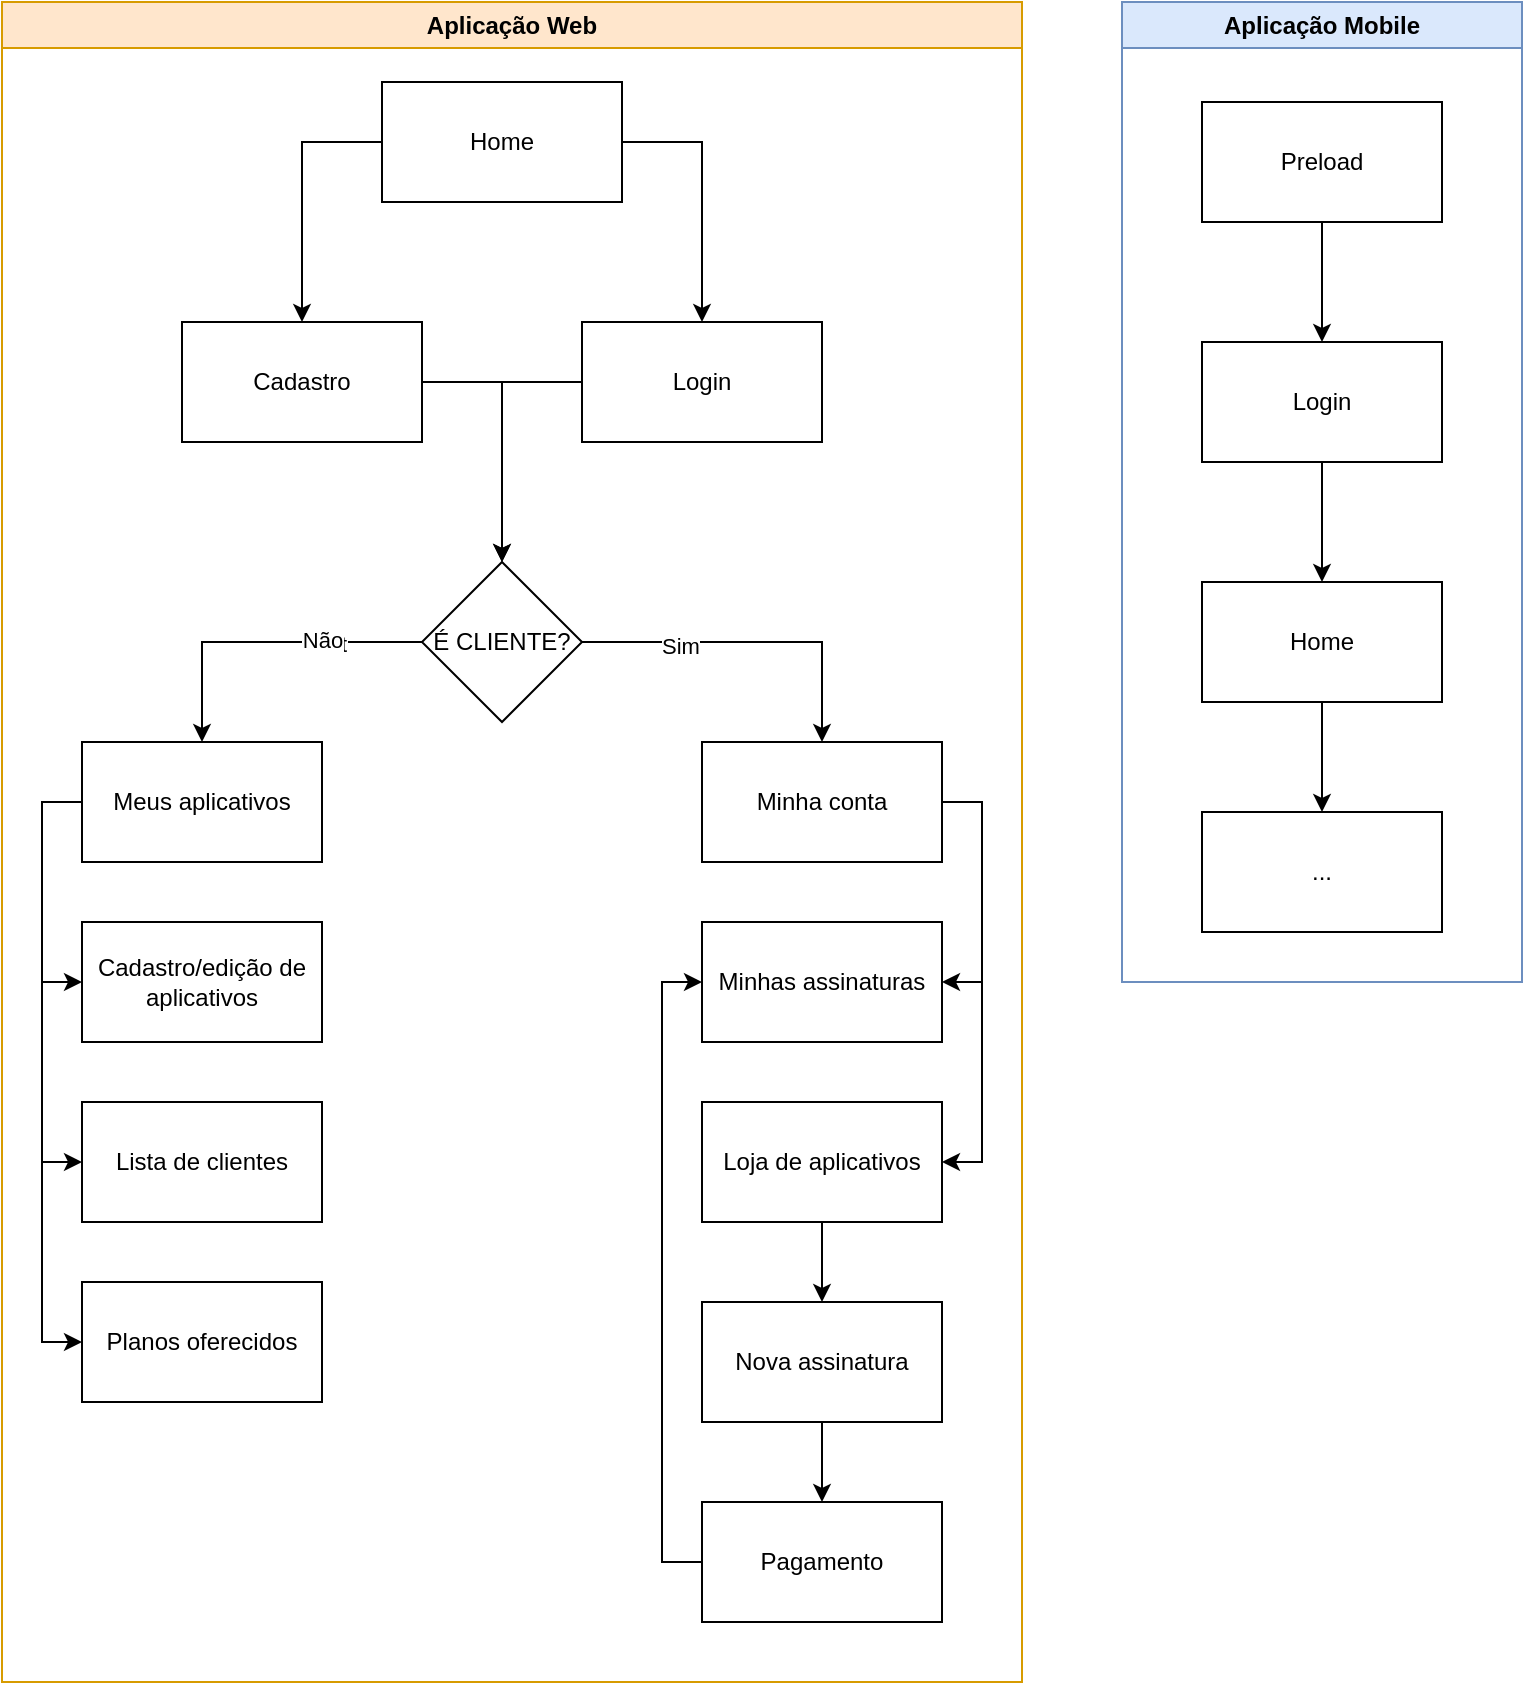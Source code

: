 <mxfile version="24.5.4" type="device">
  <diagram id="C5RBs43oDa-KdzZeNtuy" name="Page-1">
    <mxGraphModel dx="1003" dy="640" grid="1" gridSize="10" guides="1" tooltips="1" connect="1" arrows="1" fold="1" page="1" pageScale="1" pageWidth="827" pageHeight="1169" math="0" shadow="0">
      <root>
        <mxCell id="WIyWlLk6GJQsqaUBKTNV-0" />
        <mxCell id="WIyWlLk6GJQsqaUBKTNV-1" parent="WIyWlLk6GJQsqaUBKTNV-0" />
        <mxCell id="C9Z2wbTBvSyo4Lh1Zctc-8" style="edgeStyle=orthogonalEdgeStyle;rounded=0;orthogonalLoop=1;jettySize=auto;html=1;exitX=0;exitY=0.5;exitDx=0;exitDy=0;" edge="1" parent="WIyWlLk6GJQsqaUBKTNV-1" source="C9Z2wbTBvSyo4Lh1Zctc-5" target="C9Z2wbTBvSyo4Lh1Zctc-7">
          <mxGeometry relative="1" as="geometry" />
        </mxCell>
        <mxCell id="C9Z2wbTBvSyo4Lh1Zctc-9" style="edgeStyle=orthogonalEdgeStyle;rounded=0;orthogonalLoop=1;jettySize=auto;html=1;exitX=1;exitY=0.5;exitDx=0;exitDy=0;" edge="1" parent="WIyWlLk6GJQsqaUBKTNV-1" source="C9Z2wbTBvSyo4Lh1Zctc-5" target="C9Z2wbTBvSyo4Lh1Zctc-6">
          <mxGeometry relative="1" as="geometry" />
        </mxCell>
        <mxCell id="C9Z2wbTBvSyo4Lh1Zctc-5" value="Home" style="rounded=0;whiteSpace=wrap;html=1;" vertex="1" parent="WIyWlLk6GJQsqaUBKTNV-1">
          <mxGeometry x="230" y="220" width="120" height="60" as="geometry" />
        </mxCell>
        <mxCell id="C9Z2wbTBvSyo4Lh1Zctc-12" style="edgeStyle=orthogonalEdgeStyle;rounded=0;orthogonalLoop=1;jettySize=auto;html=1;exitX=0;exitY=0.5;exitDx=0;exitDy=0;entryX=0.5;entryY=0;entryDx=0;entryDy=0;" edge="1" parent="WIyWlLk6GJQsqaUBKTNV-1" source="C9Z2wbTBvSyo4Lh1Zctc-6" target="C9Z2wbTBvSyo4Lh1Zctc-10">
          <mxGeometry relative="1" as="geometry" />
        </mxCell>
        <mxCell id="C9Z2wbTBvSyo4Lh1Zctc-6" value="Login" style="rounded=0;whiteSpace=wrap;html=1;" vertex="1" parent="WIyWlLk6GJQsqaUBKTNV-1">
          <mxGeometry x="330" y="340" width="120" height="60" as="geometry" />
        </mxCell>
        <mxCell id="C9Z2wbTBvSyo4Lh1Zctc-11" style="edgeStyle=orthogonalEdgeStyle;rounded=0;orthogonalLoop=1;jettySize=auto;html=1;exitX=1;exitY=0.5;exitDx=0;exitDy=0;entryX=0.5;entryY=0;entryDx=0;entryDy=0;" edge="1" parent="WIyWlLk6GJQsqaUBKTNV-1" source="C9Z2wbTBvSyo4Lh1Zctc-7" target="C9Z2wbTBvSyo4Lh1Zctc-10">
          <mxGeometry relative="1" as="geometry" />
        </mxCell>
        <mxCell id="C9Z2wbTBvSyo4Lh1Zctc-7" value="Cadastro" style="rounded=0;whiteSpace=wrap;html=1;" vertex="1" parent="WIyWlLk6GJQsqaUBKTNV-1">
          <mxGeometry x="130" y="340" width="120" height="60" as="geometry" />
        </mxCell>
        <mxCell id="C9Z2wbTBvSyo4Lh1Zctc-15" style="edgeStyle=orthogonalEdgeStyle;rounded=0;orthogonalLoop=1;jettySize=auto;html=1;exitX=0;exitY=0.5;exitDx=0;exitDy=0;entryX=0.5;entryY=0;entryDx=0;entryDy=0;" edge="1" parent="WIyWlLk6GJQsqaUBKTNV-1" source="C9Z2wbTBvSyo4Lh1Zctc-10" target="C9Z2wbTBvSyo4Lh1Zctc-14">
          <mxGeometry relative="1" as="geometry" />
        </mxCell>
        <mxCell id="C9Z2wbTBvSyo4Lh1Zctc-25" value="Text" style="edgeLabel;html=1;align=center;verticalAlign=middle;resizable=0;points=[];" vertex="1" connectable="0" parent="C9Z2wbTBvSyo4Lh1Zctc-15">
          <mxGeometry x="-0.394" y="1" relative="1" as="geometry">
            <mxPoint as="offset" />
          </mxGeometry>
        </mxCell>
        <mxCell id="C9Z2wbTBvSyo4Lh1Zctc-26" value="Não" style="edgeLabel;html=1;align=center;verticalAlign=middle;resizable=0;points=[];" vertex="1" connectable="0" parent="C9Z2wbTBvSyo4Lh1Zctc-15">
          <mxGeometry x="-0.373" y="-1" relative="1" as="geometry">
            <mxPoint as="offset" />
          </mxGeometry>
        </mxCell>
        <mxCell id="C9Z2wbTBvSyo4Lh1Zctc-30" style="edgeStyle=orthogonalEdgeStyle;rounded=0;orthogonalLoop=1;jettySize=auto;html=1;exitX=1;exitY=0.5;exitDx=0;exitDy=0;entryX=0.5;entryY=0;entryDx=0;entryDy=0;" edge="1" parent="WIyWlLk6GJQsqaUBKTNV-1" source="C9Z2wbTBvSyo4Lh1Zctc-10" target="C9Z2wbTBvSyo4Lh1Zctc-28">
          <mxGeometry relative="1" as="geometry" />
        </mxCell>
        <mxCell id="C9Z2wbTBvSyo4Lh1Zctc-38" value="Sim" style="edgeLabel;html=1;align=center;verticalAlign=middle;resizable=0;points=[];" vertex="1" connectable="0" parent="C9Z2wbTBvSyo4Lh1Zctc-30">
          <mxGeometry x="-0.423" y="-2" relative="1" as="geometry">
            <mxPoint as="offset" />
          </mxGeometry>
        </mxCell>
        <mxCell id="C9Z2wbTBvSyo4Lh1Zctc-10" value="É CLIENTE?" style="rhombus;whiteSpace=wrap;html=1;" vertex="1" parent="WIyWlLk6GJQsqaUBKTNV-1">
          <mxGeometry x="250" y="460" width="80" height="80" as="geometry" />
        </mxCell>
        <mxCell id="C9Z2wbTBvSyo4Lh1Zctc-18" style="edgeStyle=orthogonalEdgeStyle;rounded=0;orthogonalLoop=1;jettySize=auto;html=1;exitX=0;exitY=0.5;exitDx=0;exitDy=0;entryX=0;entryY=0.5;entryDx=0;entryDy=0;" edge="1" parent="WIyWlLk6GJQsqaUBKTNV-1" source="C9Z2wbTBvSyo4Lh1Zctc-14" target="C9Z2wbTBvSyo4Lh1Zctc-16">
          <mxGeometry relative="1" as="geometry" />
        </mxCell>
        <mxCell id="C9Z2wbTBvSyo4Lh1Zctc-20" style="edgeStyle=orthogonalEdgeStyle;rounded=0;orthogonalLoop=1;jettySize=auto;html=1;exitX=0;exitY=0.5;exitDx=0;exitDy=0;entryX=0;entryY=0.5;entryDx=0;entryDy=0;" edge="1" parent="WIyWlLk6GJQsqaUBKTNV-1" source="C9Z2wbTBvSyo4Lh1Zctc-14" target="C9Z2wbTBvSyo4Lh1Zctc-19">
          <mxGeometry relative="1" as="geometry" />
        </mxCell>
        <mxCell id="C9Z2wbTBvSyo4Lh1Zctc-22" style="edgeStyle=orthogonalEdgeStyle;rounded=0;orthogonalLoop=1;jettySize=auto;html=1;exitX=0;exitY=0.5;exitDx=0;exitDy=0;entryX=0;entryY=0.5;entryDx=0;entryDy=0;" edge="1" parent="WIyWlLk6GJQsqaUBKTNV-1" source="C9Z2wbTBvSyo4Lh1Zctc-14" target="C9Z2wbTBvSyo4Lh1Zctc-21">
          <mxGeometry relative="1" as="geometry" />
        </mxCell>
        <mxCell id="C9Z2wbTBvSyo4Lh1Zctc-14" value="Meus aplicativos" style="rounded=0;whiteSpace=wrap;html=1;" vertex="1" parent="WIyWlLk6GJQsqaUBKTNV-1">
          <mxGeometry x="80" y="550" width="120" height="60" as="geometry" />
        </mxCell>
        <mxCell id="C9Z2wbTBvSyo4Lh1Zctc-16" value="Cadastro/edição de aplicativos" style="rounded=0;whiteSpace=wrap;html=1;" vertex="1" parent="WIyWlLk6GJQsqaUBKTNV-1">
          <mxGeometry x="80" y="640" width="120" height="60" as="geometry" />
        </mxCell>
        <mxCell id="C9Z2wbTBvSyo4Lh1Zctc-19" value="Lista de clientes" style="rounded=0;whiteSpace=wrap;html=1;" vertex="1" parent="WIyWlLk6GJQsqaUBKTNV-1">
          <mxGeometry x="80" y="730" width="120" height="60" as="geometry" />
        </mxCell>
        <mxCell id="C9Z2wbTBvSyo4Lh1Zctc-21" value="Planos oferecidos" style="rounded=0;whiteSpace=wrap;html=1;" vertex="1" parent="WIyWlLk6GJQsqaUBKTNV-1">
          <mxGeometry x="80" y="820" width="120" height="60" as="geometry" />
        </mxCell>
        <mxCell id="C9Z2wbTBvSyo4Lh1Zctc-33" style="edgeStyle=orthogonalEdgeStyle;rounded=0;orthogonalLoop=1;jettySize=auto;html=1;exitX=0.5;exitY=1;exitDx=0;exitDy=0;entryX=0.5;entryY=0;entryDx=0;entryDy=0;" edge="1" parent="WIyWlLk6GJQsqaUBKTNV-1" source="C9Z2wbTBvSyo4Lh1Zctc-27" target="C9Z2wbTBvSyo4Lh1Zctc-32">
          <mxGeometry relative="1" as="geometry" />
        </mxCell>
        <mxCell id="C9Z2wbTBvSyo4Lh1Zctc-27" value="Loja de aplicativos" style="rounded=0;whiteSpace=wrap;html=1;" vertex="1" parent="WIyWlLk6GJQsqaUBKTNV-1">
          <mxGeometry x="390" y="730" width="120" height="60" as="geometry" />
        </mxCell>
        <mxCell id="C9Z2wbTBvSyo4Lh1Zctc-31" style="edgeStyle=orthogonalEdgeStyle;rounded=0;orthogonalLoop=1;jettySize=auto;html=1;exitX=1;exitY=0.5;exitDx=0;exitDy=0;entryX=1;entryY=0.5;entryDx=0;entryDy=0;" edge="1" parent="WIyWlLk6GJQsqaUBKTNV-1" source="C9Z2wbTBvSyo4Lh1Zctc-28" target="C9Z2wbTBvSyo4Lh1Zctc-27">
          <mxGeometry relative="1" as="geometry" />
        </mxCell>
        <mxCell id="C9Z2wbTBvSyo4Lh1Zctc-37" style="edgeStyle=orthogonalEdgeStyle;rounded=0;orthogonalLoop=1;jettySize=auto;html=1;exitX=1;exitY=0.5;exitDx=0;exitDy=0;entryX=1;entryY=0.5;entryDx=0;entryDy=0;" edge="1" parent="WIyWlLk6GJQsqaUBKTNV-1" source="C9Z2wbTBvSyo4Lh1Zctc-28" target="C9Z2wbTBvSyo4Lh1Zctc-36">
          <mxGeometry relative="1" as="geometry" />
        </mxCell>
        <mxCell id="C9Z2wbTBvSyo4Lh1Zctc-28" value="Minha conta" style="rounded=0;whiteSpace=wrap;html=1;" vertex="1" parent="WIyWlLk6GJQsqaUBKTNV-1">
          <mxGeometry x="390" y="550" width="120" height="60" as="geometry" />
        </mxCell>
        <mxCell id="C9Z2wbTBvSyo4Lh1Zctc-35" style="edgeStyle=orthogonalEdgeStyle;rounded=0;orthogonalLoop=1;jettySize=auto;html=1;exitX=0.5;exitY=1;exitDx=0;exitDy=0;entryX=0.5;entryY=0;entryDx=0;entryDy=0;" edge="1" parent="WIyWlLk6GJQsqaUBKTNV-1" source="C9Z2wbTBvSyo4Lh1Zctc-32">
          <mxGeometry relative="1" as="geometry">
            <mxPoint x="450" y="930" as="targetPoint" />
          </mxGeometry>
        </mxCell>
        <mxCell id="C9Z2wbTBvSyo4Lh1Zctc-32" value="Nova assinatura" style="rounded=0;whiteSpace=wrap;html=1;" vertex="1" parent="WIyWlLk6GJQsqaUBKTNV-1">
          <mxGeometry x="390" y="830" width="120" height="60" as="geometry" />
        </mxCell>
        <mxCell id="C9Z2wbTBvSyo4Lh1Zctc-39" style="edgeStyle=orthogonalEdgeStyle;rounded=0;orthogonalLoop=1;jettySize=auto;html=1;exitX=0;exitY=0.5;exitDx=0;exitDy=0;entryX=0;entryY=0.5;entryDx=0;entryDy=0;" edge="1" parent="WIyWlLk6GJQsqaUBKTNV-1" source="C9Z2wbTBvSyo4Lh1Zctc-34" target="C9Z2wbTBvSyo4Lh1Zctc-36">
          <mxGeometry relative="1" as="geometry" />
        </mxCell>
        <mxCell id="C9Z2wbTBvSyo4Lh1Zctc-34" value="Pagamento" style="rounded=0;whiteSpace=wrap;html=1;" vertex="1" parent="WIyWlLk6GJQsqaUBKTNV-1">
          <mxGeometry x="390" y="930" width="120" height="60" as="geometry" />
        </mxCell>
        <mxCell id="C9Z2wbTBvSyo4Lh1Zctc-36" value="Minhas assinaturas" style="rounded=0;whiteSpace=wrap;html=1;" vertex="1" parent="WIyWlLk6GJQsqaUBKTNV-1">
          <mxGeometry x="390" y="640" width="120" height="60" as="geometry" />
        </mxCell>
        <mxCell id="C9Z2wbTBvSyo4Lh1Zctc-40" value="Aplicação Web" style="swimlane;whiteSpace=wrap;html=1;fillColor=#ffe6cc;strokeColor=#d79b00;" vertex="1" parent="WIyWlLk6GJQsqaUBKTNV-1">
          <mxGeometry x="40" y="180" width="510" height="840" as="geometry" />
        </mxCell>
        <mxCell id="C9Z2wbTBvSyo4Lh1Zctc-45" style="edgeStyle=orthogonalEdgeStyle;rounded=0;orthogonalLoop=1;jettySize=auto;html=1;exitX=0.5;exitY=1;exitDx=0;exitDy=0;entryX=0.5;entryY=0;entryDx=0;entryDy=0;" edge="1" parent="WIyWlLk6GJQsqaUBKTNV-1" source="C9Z2wbTBvSyo4Lh1Zctc-41" target="C9Z2wbTBvSyo4Lh1Zctc-44">
          <mxGeometry relative="1" as="geometry" />
        </mxCell>
        <mxCell id="C9Z2wbTBvSyo4Lh1Zctc-41" value="Preload" style="rounded=0;whiteSpace=wrap;html=1;" vertex="1" parent="WIyWlLk6GJQsqaUBKTNV-1">
          <mxGeometry x="640" y="230" width="120" height="60" as="geometry" />
        </mxCell>
        <mxCell id="C9Z2wbTBvSyo4Lh1Zctc-51" style="edgeStyle=orthogonalEdgeStyle;rounded=0;orthogonalLoop=1;jettySize=auto;html=1;exitX=0.5;exitY=1;exitDx=0;exitDy=0;entryX=0.5;entryY=0;entryDx=0;entryDy=0;" edge="1" parent="WIyWlLk6GJQsqaUBKTNV-1" source="C9Z2wbTBvSyo4Lh1Zctc-44" target="C9Z2wbTBvSyo4Lh1Zctc-49">
          <mxGeometry relative="1" as="geometry" />
        </mxCell>
        <mxCell id="C9Z2wbTBvSyo4Lh1Zctc-44" value="Login" style="rounded=0;whiteSpace=wrap;html=1;" vertex="1" parent="WIyWlLk6GJQsqaUBKTNV-1">
          <mxGeometry x="640" y="350" width="120" height="60" as="geometry" />
        </mxCell>
        <mxCell id="C9Z2wbTBvSyo4Lh1Zctc-52" style="edgeStyle=orthogonalEdgeStyle;rounded=0;orthogonalLoop=1;jettySize=auto;html=1;exitX=0.5;exitY=1;exitDx=0;exitDy=0;entryX=0.5;entryY=0;entryDx=0;entryDy=0;" edge="1" parent="WIyWlLk6GJQsqaUBKTNV-1" source="C9Z2wbTBvSyo4Lh1Zctc-49" target="C9Z2wbTBvSyo4Lh1Zctc-50">
          <mxGeometry relative="1" as="geometry" />
        </mxCell>
        <mxCell id="C9Z2wbTBvSyo4Lh1Zctc-49" value="Home" style="rounded=0;whiteSpace=wrap;html=1;" vertex="1" parent="WIyWlLk6GJQsqaUBKTNV-1">
          <mxGeometry x="640" y="470" width="120" height="60" as="geometry" />
        </mxCell>
        <mxCell id="C9Z2wbTBvSyo4Lh1Zctc-50" value="..." style="rounded=0;whiteSpace=wrap;html=1;" vertex="1" parent="WIyWlLk6GJQsqaUBKTNV-1">
          <mxGeometry x="640" y="585" width="120" height="60" as="geometry" />
        </mxCell>
        <mxCell id="C9Z2wbTBvSyo4Lh1Zctc-53" value="Aplicação Mobile" style="swimlane;whiteSpace=wrap;html=1;fillColor=#dae8fc;strokeColor=#6c8ebf;" vertex="1" parent="WIyWlLk6GJQsqaUBKTNV-1">
          <mxGeometry x="600" y="180" width="200" height="490" as="geometry">
            <mxRectangle x="600" y="180" width="130" height="30" as="alternateBounds" />
          </mxGeometry>
        </mxCell>
      </root>
    </mxGraphModel>
  </diagram>
</mxfile>
